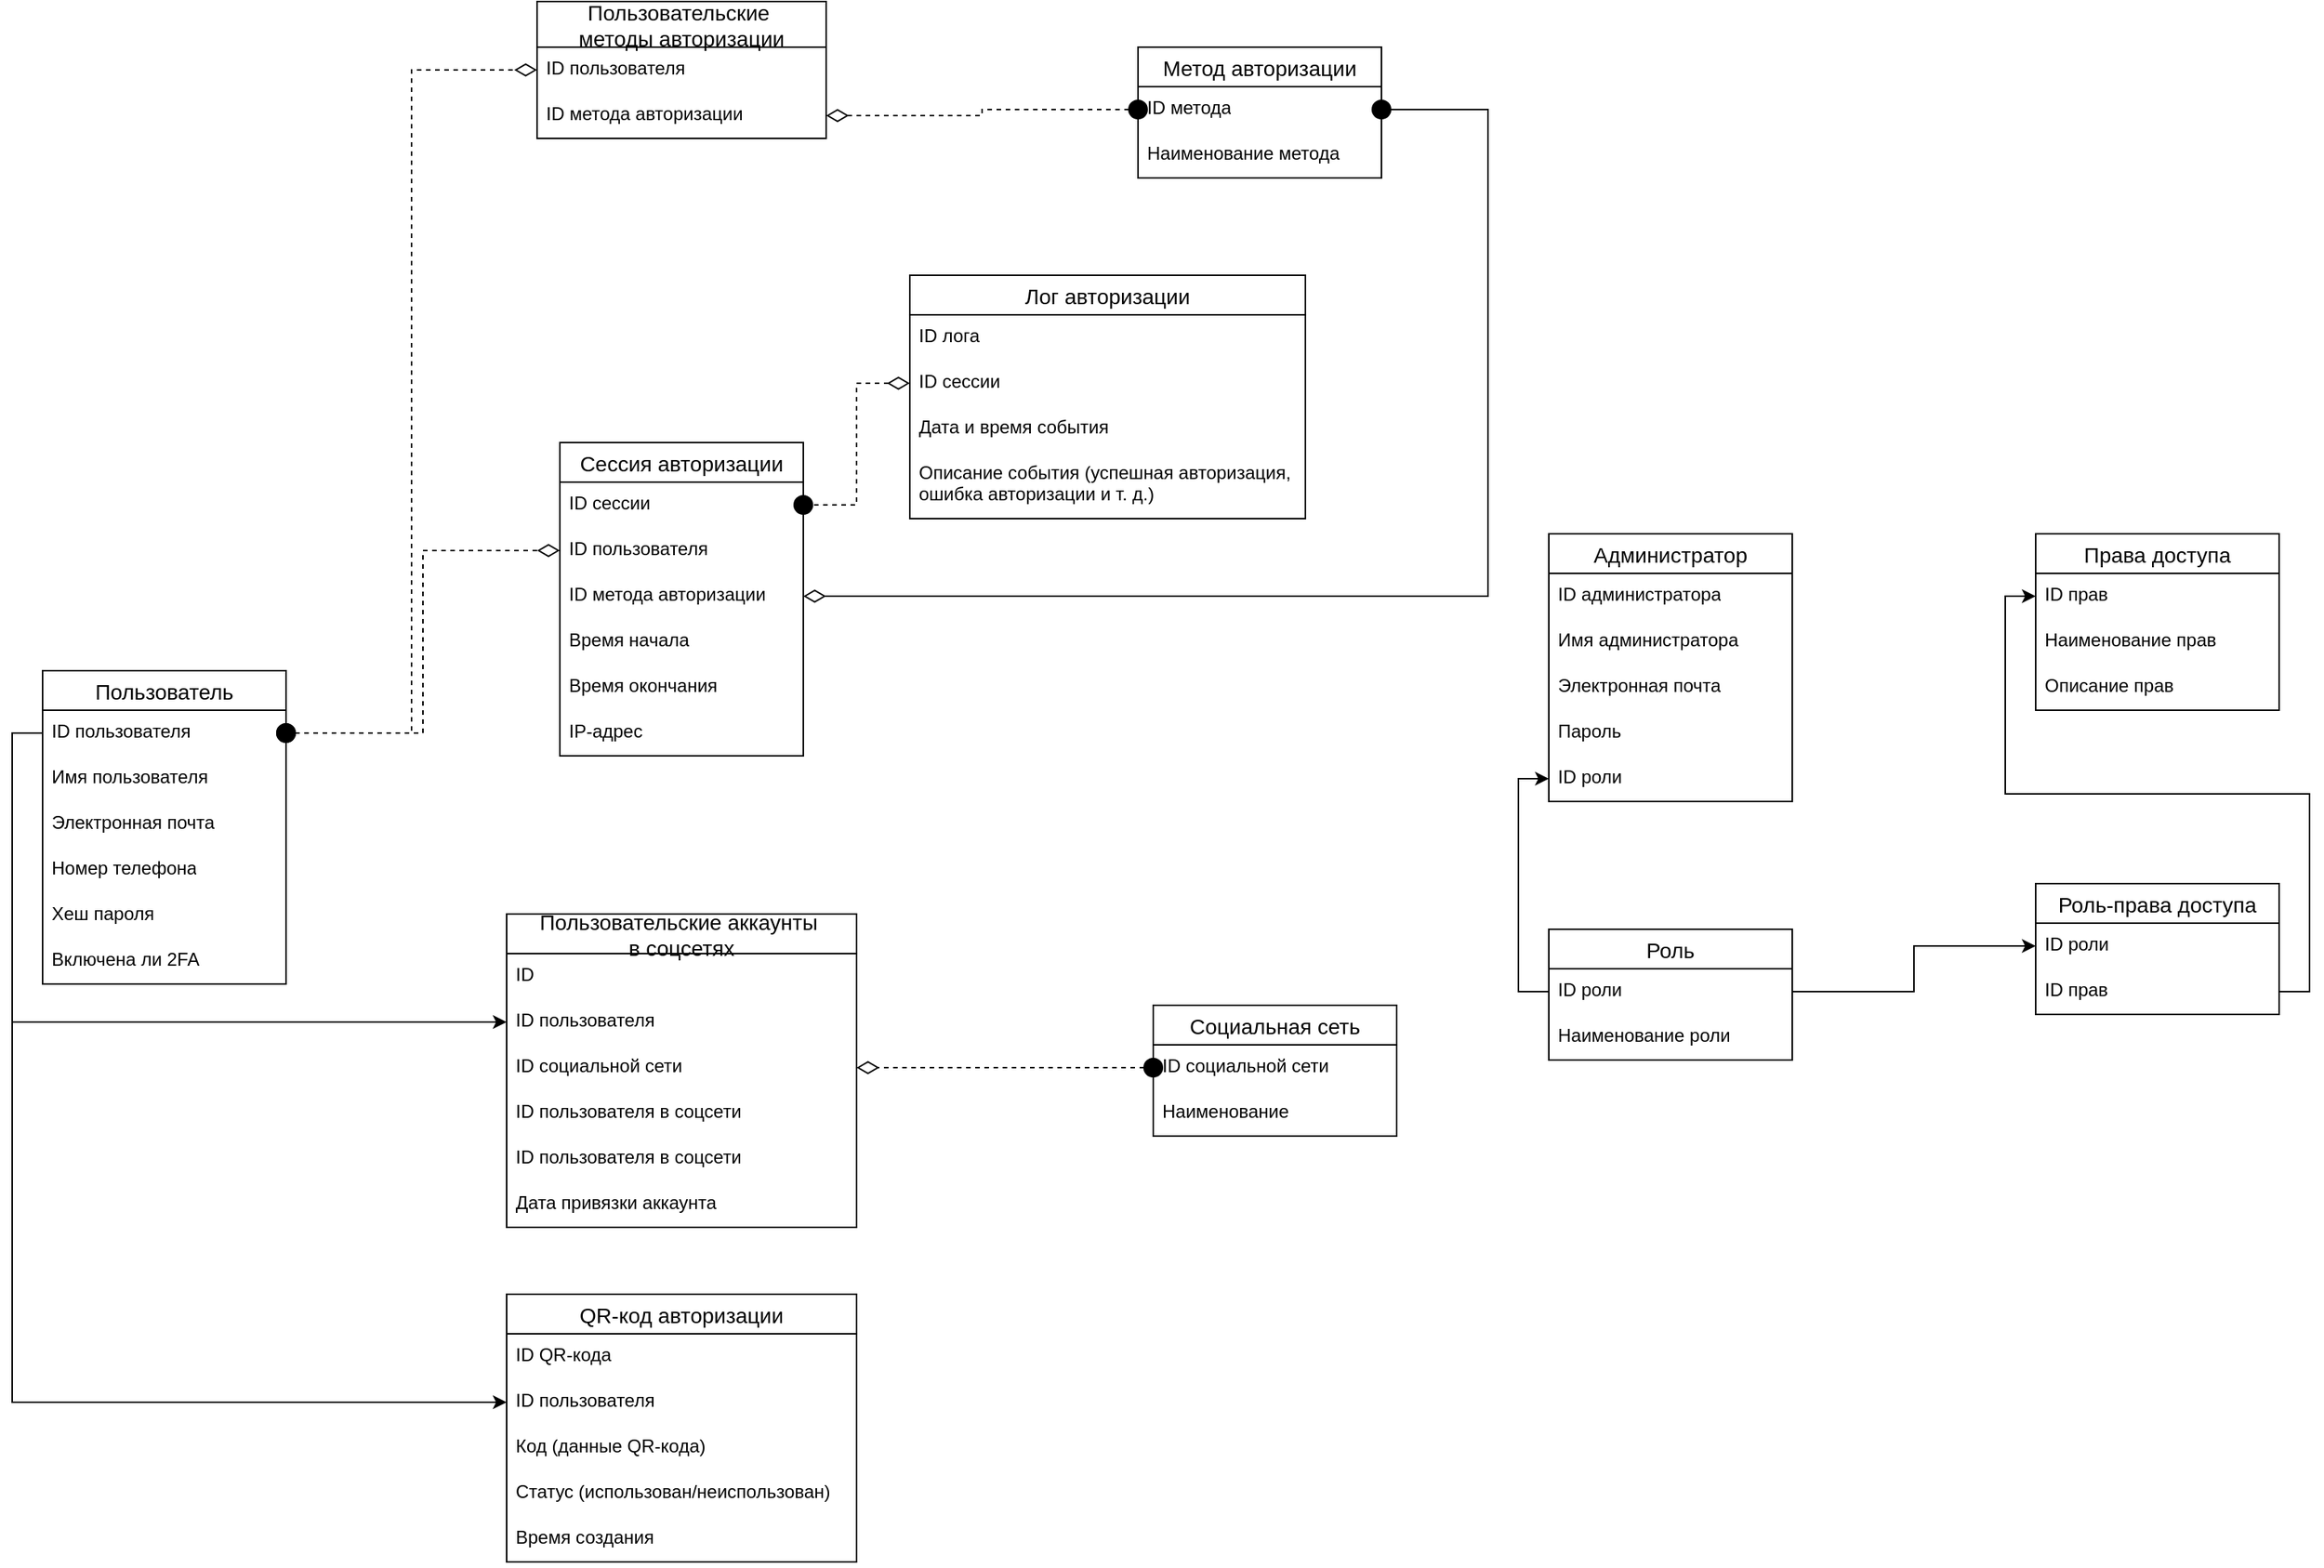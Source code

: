 <mxfile version="24.7.17">
  <diagram name="Страница — 1" id="S9OlM549iHVH8WxxPP54">
    <mxGraphModel dx="2261" dy="1952" grid="1" gridSize="10" guides="1" tooltips="1" connect="1" arrows="1" fold="1" page="1" pageScale="1" pageWidth="827" pageHeight="1169" math="0" shadow="0">
      <root>
        <mxCell id="0" />
        <mxCell id="1" parent="0" />
        <mxCell id="4082SLC8ikYMAWoiGNX_-14" value="Пользователь" style="swimlane;fontStyle=0;childLayout=stackLayout;horizontal=1;startSize=26;horizontalStack=0;resizeParent=1;resizeParentMax=0;resizeLast=0;collapsible=1;marginBottom=0;align=center;fontSize=14;" parent="1" vertex="1">
          <mxGeometry x="10" y="340" width="160" height="206" as="geometry" />
        </mxCell>
        <mxCell id="4082SLC8ikYMAWoiGNX_-15" value="ID пользователя" style="text;strokeColor=none;fillColor=none;spacingLeft=4;spacingRight=4;overflow=hidden;rotatable=0;points=[[0,0.5],[1,0.5]];portConstraint=eastwest;fontSize=12;whiteSpace=wrap;html=1;" parent="4082SLC8ikYMAWoiGNX_-14" vertex="1">
          <mxGeometry y="26" width="160" height="30" as="geometry" />
        </mxCell>
        <mxCell id="4082SLC8ikYMAWoiGNX_-16" value="Имя пользователя" style="text;strokeColor=none;fillColor=none;spacingLeft=4;spacingRight=4;overflow=hidden;rotatable=0;points=[[0,0.5],[1,0.5]];portConstraint=eastwest;fontSize=12;whiteSpace=wrap;html=1;" parent="4082SLC8ikYMAWoiGNX_-14" vertex="1">
          <mxGeometry y="56" width="160" height="30" as="geometry" />
        </mxCell>
        <mxCell id="4082SLC8ikYMAWoiGNX_-18" value="Электронная почта" style="text;strokeColor=none;fillColor=none;spacingLeft=4;spacingRight=4;overflow=hidden;rotatable=0;points=[[0,0.5],[1,0.5]];portConstraint=eastwest;fontSize=12;whiteSpace=wrap;html=1;" parent="4082SLC8ikYMAWoiGNX_-14" vertex="1">
          <mxGeometry y="86" width="160" height="30" as="geometry" />
        </mxCell>
        <mxCell id="4082SLC8ikYMAWoiGNX_-59" value="Номер телефона" style="text;strokeColor=none;fillColor=none;spacingLeft=4;spacingRight=4;overflow=hidden;rotatable=0;points=[[0,0.5],[1,0.5]];portConstraint=eastwest;fontSize=12;whiteSpace=wrap;html=1;" parent="4082SLC8ikYMAWoiGNX_-14" vertex="1">
          <mxGeometry y="116" width="160" height="30" as="geometry" />
        </mxCell>
        <mxCell id="4082SLC8ikYMAWoiGNX_-61" value="Хеш пароля" style="text;strokeColor=none;fillColor=none;spacingLeft=4;spacingRight=4;overflow=hidden;rotatable=0;points=[[0,0.5],[1,0.5]];portConstraint=eastwest;fontSize=12;whiteSpace=wrap;html=1;" parent="4082SLC8ikYMAWoiGNX_-14" vertex="1">
          <mxGeometry y="146" width="160" height="30" as="geometry" />
        </mxCell>
        <mxCell id="4082SLC8ikYMAWoiGNX_-17" value="Включена ли 2FA" style="text;strokeColor=none;fillColor=none;spacingLeft=4;spacingRight=4;overflow=hidden;rotatable=0;points=[[0,0.5],[1,0.5]];portConstraint=eastwest;fontSize=12;whiteSpace=wrap;html=1;" parent="4082SLC8ikYMAWoiGNX_-14" vertex="1">
          <mxGeometry y="176" width="160" height="30" as="geometry" />
        </mxCell>
        <mxCell id="4082SLC8ikYMAWoiGNX_-20" value="Метод авторизации" style="swimlane;fontStyle=0;childLayout=stackLayout;horizontal=1;startSize=26;horizontalStack=0;resizeParent=1;resizeParentMax=0;resizeLast=0;collapsible=1;marginBottom=0;align=center;fontSize=14;" parent="1" vertex="1">
          <mxGeometry x="730" y="-70" width="160" height="86" as="geometry" />
        </mxCell>
        <mxCell id="4082SLC8ikYMAWoiGNX_-21" value="ID метода" style="text;strokeColor=none;fillColor=none;spacingLeft=4;spacingRight=4;overflow=hidden;rotatable=0;points=[[0,0.5],[1,0.5]];portConstraint=eastwest;fontSize=12;whiteSpace=wrap;html=1;" parent="4082SLC8ikYMAWoiGNX_-20" vertex="1">
          <mxGeometry y="26" width="160" height="30" as="geometry" />
        </mxCell>
        <mxCell id="4082SLC8ikYMAWoiGNX_-22" value="Наименование метода" style="text;strokeColor=none;fillColor=none;spacingLeft=4;spacingRight=4;overflow=hidden;rotatable=0;points=[[0,0.5],[1,0.5]];portConstraint=eastwest;fontSize=12;whiteSpace=wrap;html=1;" parent="4082SLC8ikYMAWoiGNX_-20" vertex="1">
          <mxGeometry y="56" width="160" height="30" as="geometry" />
        </mxCell>
        <mxCell id="4082SLC8ikYMAWoiGNX_-24" value="Сессия авторизации" style="swimlane;fontStyle=0;childLayout=stackLayout;horizontal=1;startSize=26;horizontalStack=0;resizeParent=1;resizeParentMax=0;resizeLast=0;collapsible=1;marginBottom=0;align=center;fontSize=14;" parent="1" vertex="1">
          <mxGeometry x="350" y="190" width="160" height="206" as="geometry" />
        </mxCell>
        <mxCell id="4082SLC8ikYMAWoiGNX_-25" value="ID сессии" style="text;strokeColor=none;fillColor=none;spacingLeft=4;spacingRight=4;overflow=hidden;rotatable=0;points=[[0,0.5],[1,0.5]];portConstraint=eastwest;fontSize=12;whiteSpace=wrap;html=1;" parent="4082SLC8ikYMAWoiGNX_-24" vertex="1">
          <mxGeometry y="26" width="160" height="30" as="geometry" />
        </mxCell>
        <mxCell id="4082SLC8ikYMAWoiGNX_-26" value="ID пользователя" style="text;strokeColor=none;fillColor=none;spacingLeft=4;spacingRight=4;overflow=hidden;rotatable=0;points=[[0,0.5],[1,0.5]];portConstraint=eastwest;fontSize=12;whiteSpace=wrap;html=1;" parent="4082SLC8ikYMAWoiGNX_-24" vertex="1">
          <mxGeometry y="56" width="160" height="30" as="geometry" />
        </mxCell>
        <mxCell id="4082SLC8ikYMAWoiGNX_-27" value="ID метода авторизации" style="text;strokeColor=none;fillColor=none;spacingLeft=4;spacingRight=4;overflow=hidden;rotatable=0;points=[[0,0.5],[1,0.5]];portConstraint=eastwest;fontSize=12;whiteSpace=wrap;html=1;" parent="4082SLC8ikYMAWoiGNX_-24" vertex="1">
          <mxGeometry y="86" width="160" height="30" as="geometry" />
        </mxCell>
        <mxCell id="4082SLC8ikYMAWoiGNX_-29" value="Время начала" style="text;strokeColor=none;fillColor=none;spacingLeft=4;spacingRight=4;overflow=hidden;rotatable=0;points=[[0,0.5],[1,0.5]];portConstraint=eastwest;fontSize=12;whiteSpace=wrap;html=1;" parent="4082SLC8ikYMAWoiGNX_-24" vertex="1">
          <mxGeometry y="116" width="160" height="30" as="geometry" />
        </mxCell>
        <mxCell id="4082SLC8ikYMAWoiGNX_-30" value="Время окончания" style="text;strokeColor=none;fillColor=none;spacingLeft=4;spacingRight=4;overflow=hidden;rotatable=0;points=[[0,0.5],[1,0.5]];portConstraint=eastwest;fontSize=12;whiteSpace=wrap;html=1;" parent="4082SLC8ikYMAWoiGNX_-24" vertex="1">
          <mxGeometry y="146" width="160" height="30" as="geometry" />
        </mxCell>
        <mxCell id="4082SLC8ikYMAWoiGNX_-28" value="IP-адрес" style="text;strokeColor=none;fillColor=none;spacingLeft=4;spacingRight=4;overflow=hidden;rotatable=0;points=[[0,0.5],[1,0.5]];portConstraint=eastwest;fontSize=12;whiteSpace=wrap;html=1;" parent="4082SLC8ikYMAWoiGNX_-24" vertex="1">
          <mxGeometry y="176" width="160" height="30" as="geometry" />
        </mxCell>
        <mxCell id="4082SLC8ikYMAWoiGNX_-31" value="Пользовательские &#xa;методы авторизации" style="swimlane;fontStyle=0;childLayout=stackLayout;horizontal=1;startSize=30;horizontalStack=0;resizeParent=1;resizeParentMax=0;resizeLast=0;collapsible=1;marginBottom=0;align=center;fontSize=14;" parent="1" vertex="1">
          <mxGeometry x="335" y="-100" width="190" height="90" as="geometry" />
        </mxCell>
        <mxCell id="4082SLC8ikYMAWoiGNX_-32" value="ID пользователя" style="text;strokeColor=none;fillColor=none;spacingLeft=4;spacingRight=4;overflow=hidden;rotatable=0;points=[[0,0.5],[1,0.5]];portConstraint=eastwest;fontSize=12;whiteSpace=wrap;html=1;" parent="4082SLC8ikYMAWoiGNX_-31" vertex="1">
          <mxGeometry y="30" width="190" height="30" as="geometry" />
        </mxCell>
        <mxCell id="4082SLC8ikYMAWoiGNX_-33" value="ID метода авторизации" style="text;strokeColor=none;fillColor=none;spacingLeft=4;spacingRight=4;overflow=hidden;rotatable=0;points=[[0,0.5],[1,0.5]];portConstraint=eastwest;fontSize=12;whiteSpace=wrap;html=1;" parent="4082SLC8ikYMAWoiGNX_-31" vertex="1">
          <mxGeometry y="60" width="190" height="30" as="geometry" />
        </mxCell>
        <mxCell id="4082SLC8ikYMAWoiGNX_-35" value="QR-код авторизации" style="swimlane;fontStyle=0;childLayout=stackLayout;horizontal=1;startSize=26;horizontalStack=0;resizeParent=1;resizeParentMax=0;resizeLast=0;collapsible=1;marginBottom=0;align=center;fontSize=14;" parent="1" vertex="1">
          <mxGeometry x="315" y="750" width="230" height="176" as="geometry" />
        </mxCell>
        <mxCell id="4082SLC8ikYMAWoiGNX_-36" value="ID QR-кода" style="text;strokeColor=none;fillColor=none;spacingLeft=4;spacingRight=4;overflow=hidden;rotatable=0;points=[[0,0.5],[1,0.5]];portConstraint=eastwest;fontSize=12;whiteSpace=wrap;html=1;" parent="4082SLC8ikYMAWoiGNX_-35" vertex="1">
          <mxGeometry y="26" width="230" height="30" as="geometry" />
        </mxCell>
        <mxCell id="4082SLC8ikYMAWoiGNX_-87" value="ID пользователя" style="text;strokeColor=none;fillColor=none;spacingLeft=4;spacingRight=4;overflow=hidden;rotatable=0;points=[[0,0.5],[1,0.5]];portConstraint=eastwest;fontSize=12;whiteSpace=wrap;html=1;" parent="4082SLC8ikYMAWoiGNX_-35" vertex="1">
          <mxGeometry y="56" width="230" height="30" as="geometry" />
        </mxCell>
        <mxCell id="4082SLC8ikYMAWoiGNX_-37" value="Код (данные QR-кода)" style="text;strokeColor=none;fillColor=none;spacingLeft=4;spacingRight=4;overflow=hidden;rotatable=0;points=[[0,0.5],[1,0.5]];portConstraint=eastwest;fontSize=12;whiteSpace=wrap;html=1;" parent="4082SLC8ikYMAWoiGNX_-35" vertex="1">
          <mxGeometry y="86" width="230" height="30" as="geometry" />
        </mxCell>
        <mxCell id="4082SLC8ikYMAWoiGNX_-39" value="Статус (использован/неиспользован)" style="text;strokeColor=none;fillColor=none;spacingLeft=4;spacingRight=4;overflow=hidden;rotatable=0;points=[[0,0.5],[1,0.5]];portConstraint=eastwest;fontSize=12;whiteSpace=wrap;html=1;" parent="4082SLC8ikYMAWoiGNX_-35" vertex="1">
          <mxGeometry y="116" width="230" height="30" as="geometry" />
        </mxCell>
        <mxCell id="4082SLC8ikYMAWoiGNX_-38" value="Время создания" style="text;strokeColor=none;fillColor=none;spacingLeft=4;spacingRight=4;overflow=hidden;rotatable=0;points=[[0,0.5],[1,0.5]];portConstraint=eastwest;fontSize=12;whiteSpace=wrap;html=1;" parent="4082SLC8ikYMAWoiGNX_-35" vertex="1">
          <mxGeometry y="146" width="230" height="30" as="geometry" />
        </mxCell>
        <mxCell id="4082SLC8ikYMAWoiGNX_-40" value="Социальная сеть" style="swimlane;fontStyle=0;childLayout=stackLayout;horizontal=1;startSize=26;horizontalStack=0;resizeParent=1;resizeParentMax=0;resizeLast=0;collapsible=1;marginBottom=0;align=center;fontSize=14;" parent="1" vertex="1">
          <mxGeometry x="740" y="560" width="160" height="86" as="geometry" />
        </mxCell>
        <mxCell id="4082SLC8ikYMAWoiGNX_-41" value="ID социальной сети" style="text;strokeColor=none;fillColor=none;spacingLeft=4;spacingRight=4;overflow=hidden;rotatable=0;points=[[0,0.5],[1,0.5]];portConstraint=eastwest;fontSize=12;whiteSpace=wrap;html=1;" parent="4082SLC8ikYMAWoiGNX_-40" vertex="1">
          <mxGeometry y="26" width="160" height="30" as="geometry" />
        </mxCell>
        <mxCell id="4082SLC8ikYMAWoiGNX_-42" value="Наименование" style="text;strokeColor=none;fillColor=none;spacingLeft=4;spacingRight=4;overflow=hidden;rotatable=0;points=[[0,0.5],[1,0.5]];portConstraint=eastwest;fontSize=12;whiteSpace=wrap;html=1;" parent="4082SLC8ikYMAWoiGNX_-40" vertex="1">
          <mxGeometry y="56" width="160" height="30" as="geometry" />
        </mxCell>
        <mxCell id="4082SLC8ikYMAWoiGNX_-44" value="Лог авторизации" style="swimlane;fontStyle=0;childLayout=stackLayout;horizontal=1;startSize=26;horizontalStack=0;resizeParent=1;resizeParentMax=0;resizeLast=0;collapsible=1;marginBottom=0;align=center;fontSize=14;" parent="1" vertex="1">
          <mxGeometry x="580" y="80" width="260" height="160" as="geometry" />
        </mxCell>
        <mxCell id="4082SLC8ikYMAWoiGNX_-45" value="ID лога" style="text;strokeColor=none;fillColor=none;spacingLeft=4;spacingRight=4;overflow=hidden;rotatable=0;points=[[0,0.5],[1,0.5]];portConstraint=eastwest;fontSize=12;whiteSpace=wrap;html=1;" parent="4082SLC8ikYMAWoiGNX_-44" vertex="1">
          <mxGeometry y="26" width="260" height="30" as="geometry" />
        </mxCell>
        <mxCell id="4082SLC8ikYMAWoiGNX_-46" value="ID сессии" style="text;strokeColor=none;fillColor=none;spacingLeft=4;spacingRight=4;overflow=hidden;rotatable=0;points=[[0,0.5],[1,0.5]];portConstraint=eastwest;fontSize=12;whiteSpace=wrap;html=1;" parent="4082SLC8ikYMAWoiGNX_-44" vertex="1">
          <mxGeometry y="56" width="260" height="30" as="geometry" />
        </mxCell>
        <mxCell id="4082SLC8ikYMAWoiGNX_-48" value="Дата и время события" style="text;strokeColor=none;fillColor=none;spacingLeft=4;spacingRight=4;overflow=hidden;rotatable=0;points=[[0,0.5],[1,0.5]];portConstraint=eastwest;fontSize=12;whiteSpace=wrap;html=1;" parent="4082SLC8ikYMAWoiGNX_-44" vertex="1">
          <mxGeometry y="86" width="260" height="30" as="geometry" />
        </mxCell>
        <mxCell id="4082SLC8ikYMAWoiGNX_-47" value="Описание события (успешная авторизация, ошибка авторизации и т. д.)" style="text;strokeColor=none;fillColor=none;spacingLeft=4;spacingRight=4;overflow=hidden;rotatable=0;points=[[0,0.5],[1,0.5]];portConstraint=eastwest;fontSize=12;whiteSpace=wrap;html=1;" parent="4082SLC8ikYMAWoiGNX_-44" vertex="1">
          <mxGeometry y="116" width="260" height="44" as="geometry" />
        </mxCell>
        <mxCell id="4082SLC8ikYMAWoiGNX_-49" value="Администратор" style="swimlane;fontStyle=0;childLayout=stackLayout;horizontal=1;startSize=26;horizontalStack=0;resizeParent=1;resizeParentMax=0;resizeLast=0;collapsible=1;marginBottom=0;align=center;fontSize=14;" parent="1" vertex="1">
          <mxGeometry x="1000" y="250" width="160" height="176" as="geometry" />
        </mxCell>
        <mxCell id="4082SLC8ikYMAWoiGNX_-50" value="ID администратора" style="text;strokeColor=none;fillColor=none;spacingLeft=4;spacingRight=4;overflow=hidden;rotatable=0;points=[[0,0.5],[1,0.5]];portConstraint=eastwest;fontSize=12;whiteSpace=wrap;html=1;" parent="4082SLC8ikYMAWoiGNX_-49" vertex="1">
          <mxGeometry y="26" width="160" height="30" as="geometry" />
        </mxCell>
        <mxCell id="4082SLC8ikYMAWoiGNX_-51" value="Имя администратора" style="text;strokeColor=none;fillColor=none;spacingLeft=4;spacingRight=4;overflow=hidden;rotatable=0;points=[[0,0.5],[1,0.5]];portConstraint=eastwest;fontSize=12;whiteSpace=wrap;html=1;" parent="4082SLC8ikYMAWoiGNX_-49" vertex="1">
          <mxGeometry y="56" width="160" height="30" as="geometry" />
        </mxCell>
        <mxCell id="4082SLC8ikYMAWoiGNX_-53" value="Электронная почта" style="text;strokeColor=none;fillColor=none;spacingLeft=4;spacingRight=4;overflow=hidden;rotatable=0;points=[[0,0.5],[1,0.5]];portConstraint=eastwest;fontSize=12;whiteSpace=wrap;html=1;" parent="4082SLC8ikYMAWoiGNX_-49" vertex="1">
          <mxGeometry y="86" width="160" height="30" as="geometry" />
        </mxCell>
        <mxCell id="4082SLC8ikYMAWoiGNX_-52" value="Пароль&lt;span style=&quot;color: rgba(0, 0, 0, 0); font-family: monospace; font-size: 0px; text-wrap: nowrap;&quot;&gt;%3CmxGraphModel%3E%3Croot%3E%3CmxCell%20id%3D%220%22%2F%3E%3CmxCell%20id%3D%221%22%20parent%3D%220%22%2F%3E%3CmxCell%20id%3D%222%22%20value%3D%22Item%203%22%20style%3D%22text%3BstrokeColor%3Dnone%3BfillColor%3Dnone%3BspacingLeft%3D4%3BspacingRight%3D4%3Boverflow%3Dhidden%3Brotatable%3D0%3Bpoints%3D%5B%5B0%2C0.5%5D%2C%5B1%2C0.5%5D%5D%3BportConstraint%3Deastwest%3BfontSize%3D12%3BwhiteSpace%3Dwrap%3Bhtml%3D1%3B%22%20vertex%3D%221%22%20parent%3D%221%22%3E%3CmxGeometry%20x%3D%22890%22%20y%3D%22200%22%20width%3D%22160%22%20height%3D%2230%22%20as%3D%22geometry%22%2F%3E%3C%2FmxCell%3E%3C%2Froot%3E%3C%2FmxGraphModel%3E&lt;/span&gt;" style="text;strokeColor=none;fillColor=none;spacingLeft=4;spacingRight=4;overflow=hidden;rotatable=0;points=[[0,0.5],[1,0.5]];portConstraint=eastwest;fontSize=12;whiteSpace=wrap;html=1;" parent="4082SLC8ikYMAWoiGNX_-49" vertex="1">
          <mxGeometry y="116" width="160" height="30" as="geometry" />
        </mxCell>
        <mxCell id="4082SLC8ikYMAWoiGNX_-54" value="ID роли" style="text;strokeColor=none;fillColor=none;spacingLeft=4;spacingRight=4;overflow=hidden;rotatable=0;points=[[0,0.5],[1,0.5]];portConstraint=eastwest;fontSize=12;whiteSpace=wrap;html=1;" parent="4082SLC8ikYMAWoiGNX_-49" vertex="1">
          <mxGeometry y="146" width="160" height="30" as="geometry" />
        </mxCell>
        <mxCell id="4082SLC8ikYMAWoiGNX_-55" value="Права доступа" style="swimlane;fontStyle=0;childLayout=stackLayout;horizontal=1;startSize=26;horizontalStack=0;resizeParent=1;resizeParentMax=0;resizeLast=0;collapsible=1;marginBottom=0;align=center;fontSize=14;" parent="1" vertex="1">
          <mxGeometry x="1320" y="250" width="160" height="116" as="geometry" />
        </mxCell>
        <mxCell id="4082SLC8ikYMAWoiGNX_-56" value="ID прав" style="text;strokeColor=none;fillColor=none;spacingLeft=4;spacingRight=4;overflow=hidden;rotatable=0;points=[[0,0.5],[1,0.5]];portConstraint=eastwest;fontSize=12;whiteSpace=wrap;html=1;" parent="4082SLC8ikYMAWoiGNX_-55" vertex="1">
          <mxGeometry y="26" width="160" height="30" as="geometry" />
        </mxCell>
        <mxCell id="4082SLC8ikYMAWoiGNX_-57" value="Наименование прав" style="text;strokeColor=none;fillColor=none;spacingLeft=4;spacingRight=4;overflow=hidden;rotatable=0;points=[[0,0.5],[1,0.5]];portConstraint=eastwest;fontSize=12;whiteSpace=wrap;html=1;" parent="4082SLC8ikYMAWoiGNX_-55" vertex="1">
          <mxGeometry y="56" width="160" height="30" as="geometry" />
        </mxCell>
        <mxCell id="4082SLC8ikYMAWoiGNX_-58" value="Описание прав" style="text;strokeColor=none;fillColor=none;spacingLeft=4;spacingRight=4;overflow=hidden;rotatable=0;points=[[0,0.5],[1,0.5]];portConstraint=eastwest;fontSize=12;whiteSpace=wrap;html=1;" parent="4082SLC8ikYMAWoiGNX_-55" vertex="1">
          <mxGeometry y="86" width="160" height="30" as="geometry" />
        </mxCell>
        <mxCell id="4082SLC8ikYMAWoiGNX_-60" style="edgeStyle=orthogonalEdgeStyle;rounded=0;orthogonalLoop=1;jettySize=auto;html=1;entryX=0;entryY=0.5;entryDx=0;entryDy=0;exitX=1;exitY=0.5;exitDx=0;exitDy=0;dashed=1;endArrow=diamondThin;endFill=0;startArrow=oval;startFill=1;endSize=12;startSize=12;" parent="1" source="4082SLC8ikYMAWoiGNX_-15" target="4082SLC8ikYMAWoiGNX_-26" edge="1">
          <mxGeometry relative="1" as="geometry" />
        </mxCell>
        <mxCell id="4082SLC8ikYMAWoiGNX_-62" style="edgeStyle=orthogonalEdgeStyle;rounded=0;orthogonalLoop=1;jettySize=auto;html=1;exitX=1;exitY=0.5;exitDx=0;exitDy=0;entryX=0;entryY=0.5;entryDx=0;entryDy=0;startArrow=oval;startFill=1;endArrow=diamondThin;endFill=0;endSize=12;startSize=12;dashed=1;" parent="1" source="4082SLC8ikYMAWoiGNX_-15" target="4082SLC8ikYMAWoiGNX_-31" edge="1">
          <mxGeometry relative="1" as="geometry" />
        </mxCell>
        <mxCell id="4082SLC8ikYMAWoiGNX_-63" style="edgeStyle=orthogonalEdgeStyle;rounded=0;orthogonalLoop=1;jettySize=auto;html=1;exitX=0;exitY=0.5;exitDx=0;exitDy=0;entryX=1;entryY=0.5;entryDx=0;entryDy=0;endArrow=diamondThin;endFill=0;startArrow=oval;startFill=1;dashed=1;endSize=12;startSize=12;" parent="1" source="4082SLC8ikYMAWoiGNX_-21" target="4082SLC8ikYMAWoiGNX_-33" edge="1">
          <mxGeometry relative="1" as="geometry" />
        </mxCell>
        <mxCell id="4082SLC8ikYMAWoiGNX_-64" value="Роль" style="swimlane;fontStyle=0;childLayout=stackLayout;horizontal=1;startSize=26;horizontalStack=0;resizeParent=1;resizeParentMax=0;resizeLast=0;collapsible=1;marginBottom=0;align=center;fontSize=14;" parent="1" vertex="1">
          <mxGeometry x="1000" y="510" width="160" height="86" as="geometry" />
        </mxCell>
        <mxCell id="4082SLC8ikYMAWoiGNX_-65" value="ID роли" style="text;strokeColor=none;fillColor=none;spacingLeft=4;spacingRight=4;overflow=hidden;rotatable=0;points=[[0,0.5],[1,0.5]];portConstraint=eastwest;fontSize=12;whiteSpace=wrap;html=1;" parent="4082SLC8ikYMAWoiGNX_-64" vertex="1">
          <mxGeometry y="26" width="160" height="30" as="geometry" />
        </mxCell>
        <mxCell id="4082SLC8ikYMAWoiGNX_-66" value="Наименование роли" style="text;strokeColor=none;fillColor=none;spacingLeft=4;spacingRight=4;overflow=hidden;rotatable=0;points=[[0,0.5],[1,0.5]];portConstraint=eastwest;fontSize=12;whiteSpace=wrap;html=1;" parent="4082SLC8ikYMAWoiGNX_-64" vertex="1">
          <mxGeometry y="56" width="160" height="30" as="geometry" />
        </mxCell>
        <mxCell id="4082SLC8ikYMAWoiGNX_-68" value="Роль-права доступа" style="swimlane;fontStyle=0;childLayout=stackLayout;horizontal=1;startSize=26;horizontalStack=0;resizeParent=1;resizeParentMax=0;resizeLast=0;collapsible=1;marginBottom=0;align=center;fontSize=14;" parent="1" vertex="1">
          <mxGeometry x="1320" y="480" width="160" height="86" as="geometry" />
        </mxCell>
        <mxCell id="4082SLC8ikYMAWoiGNX_-69" value="ID роли" style="text;strokeColor=none;fillColor=none;spacingLeft=4;spacingRight=4;overflow=hidden;rotatable=0;points=[[0,0.5],[1,0.5]];portConstraint=eastwest;fontSize=12;whiteSpace=wrap;html=1;" parent="4082SLC8ikYMAWoiGNX_-68" vertex="1">
          <mxGeometry y="26" width="160" height="30" as="geometry" />
        </mxCell>
        <mxCell id="4082SLC8ikYMAWoiGNX_-70" value="ID прав" style="text;strokeColor=none;fillColor=none;spacingLeft=4;spacingRight=4;overflow=hidden;rotatable=0;points=[[0,0.5],[1,0.5]];portConstraint=eastwest;fontSize=12;whiteSpace=wrap;html=1;" parent="4082SLC8ikYMAWoiGNX_-68" vertex="1">
          <mxGeometry y="56" width="160" height="30" as="geometry" />
        </mxCell>
        <mxCell id="4082SLC8ikYMAWoiGNX_-73" style="edgeStyle=orthogonalEdgeStyle;rounded=0;orthogonalLoop=1;jettySize=auto;html=1;exitX=0;exitY=0.5;exitDx=0;exitDy=0;entryX=0;entryY=0.5;entryDx=0;entryDy=0;" parent="1" source="4082SLC8ikYMAWoiGNX_-65" target="4082SLC8ikYMAWoiGNX_-54" edge="1">
          <mxGeometry relative="1" as="geometry" />
        </mxCell>
        <mxCell id="4082SLC8ikYMAWoiGNX_-74" style="edgeStyle=orthogonalEdgeStyle;rounded=0;orthogonalLoop=1;jettySize=auto;html=1;exitX=1;exitY=0.5;exitDx=0;exitDy=0;entryX=0;entryY=0.5;entryDx=0;entryDy=0;" parent="1" source="4082SLC8ikYMAWoiGNX_-65" target="4082SLC8ikYMAWoiGNX_-69" edge="1">
          <mxGeometry relative="1" as="geometry" />
        </mxCell>
        <mxCell id="4082SLC8ikYMAWoiGNX_-75" style="edgeStyle=orthogonalEdgeStyle;rounded=0;orthogonalLoop=1;jettySize=auto;html=1;exitX=1;exitY=0.5;exitDx=0;exitDy=0;entryX=0;entryY=0.5;entryDx=0;entryDy=0;" parent="1" source="4082SLC8ikYMAWoiGNX_-70" target="4082SLC8ikYMAWoiGNX_-56" edge="1">
          <mxGeometry relative="1" as="geometry" />
        </mxCell>
        <mxCell id="4082SLC8ikYMAWoiGNX_-76" style="edgeStyle=orthogonalEdgeStyle;rounded=0;orthogonalLoop=1;jettySize=auto;html=1;entryX=1;entryY=0.5;entryDx=0;entryDy=0;endArrow=oval;endFill=1;startArrow=diamondThin;startFill=0;endSize=12;startSize=12;dashed=1;" parent="1" source="4082SLC8ikYMAWoiGNX_-46" target="4082SLC8ikYMAWoiGNX_-25" edge="1">
          <mxGeometry relative="1" as="geometry" />
        </mxCell>
        <mxCell id="4082SLC8ikYMAWoiGNX_-77" style="edgeStyle=orthogonalEdgeStyle;rounded=0;orthogonalLoop=1;jettySize=auto;html=1;exitX=1;exitY=0.5;exitDx=0;exitDy=0;entryX=1;entryY=0.5;entryDx=0;entryDy=0;endArrow=oval;endFill=1;startArrow=diamondThin;startFill=0;endSize=12;startSize=12;" parent="1" source="4082SLC8ikYMAWoiGNX_-27" target="4082SLC8ikYMAWoiGNX_-21" edge="1">
          <mxGeometry relative="1" as="geometry">
            <Array as="points">
              <mxPoint x="960" y="291" />
              <mxPoint x="960" y="-29" />
            </Array>
          </mxGeometry>
        </mxCell>
        <mxCell id="4082SLC8ikYMAWoiGNX_-78" value="Пользовательские аккаунты &#xa;в соцсетях" style="swimlane;fontStyle=0;childLayout=stackLayout;horizontal=1;startSize=26;horizontalStack=0;resizeParent=1;resizeParentMax=0;resizeLast=0;collapsible=1;marginBottom=0;align=center;fontSize=14;" parent="1" vertex="1">
          <mxGeometry x="315" y="500" width="230" height="206" as="geometry" />
        </mxCell>
        <mxCell id="4082SLC8ikYMAWoiGNX_-79" value="ID&amp;nbsp;" style="text;strokeColor=none;fillColor=none;spacingLeft=4;spacingRight=4;overflow=hidden;rotatable=0;points=[[0,0.5],[1,0.5]];portConstraint=eastwest;fontSize=12;whiteSpace=wrap;html=1;" parent="4082SLC8ikYMAWoiGNX_-78" vertex="1">
          <mxGeometry y="26" width="230" height="30" as="geometry" />
        </mxCell>
        <mxCell id="4082SLC8ikYMAWoiGNX_-80" value="ID пользователя" style="text;strokeColor=none;fillColor=none;spacingLeft=4;spacingRight=4;overflow=hidden;rotatable=0;points=[[0,0.5],[1,0.5]];portConstraint=eastwest;fontSize=12;whiteSpace=wrap;html=1;" parent="4082SLC8ikYMAWoiGNX_-78" vertex="1">
          <mxGeometry y="56" width="230" height="30" as="geometry" />
        </mxCell>
        <mxCell id="4082SLC8ikYMAWoiGNX_-81" value="ID социальной сети&lt;span style=&quot;color: rgba(0, 0, 0, 0); font-family: monospace; font-size: 0px; text-wrap: nowrap;&quot;&gt;%3CmxGraphModel%3E%3Croot%3E%3CmxCell%20id%3D%220%22%2F%3E%3CmxCell%20id%3D%221%22%20parent%3D%220%22%2F%3E%3CmxCell%20id%3D%222%22%20value%3D%22%D0%AD%D0%BB%D0%B5%D0%BA%D1%82%D1%80%D0%BE%D0%BD%D0%BD%D0%B0%D1%8F%20%D0%BF%D0%BE%D1%87%D1%82%D0%B0%22%20style%3D%22text%3BstrokeColor%3Dnone%3BfillColor%3Dnone%3BspacingLeft%3D4%3BspacingRight%3D4%3Boverflow%3Dhidden%3Brotatable%3D0%3Bpoints%3D%5B%5B0%2C0.5%5D%2C%5B1%2C0.5%5D%5D%3BportConstraint%3Deastwest%3BfontSize%3D12%3BwhiteSpace%3Dwrap%3Bhtml%3D1%3B%22%20vertex%3D%221%22%20parent%3D%221%22%3E%3CmxGeometry%20x%3D%2220%22%20y%3D%22416%22%20width%3D%22160%22%20height%3D%2230%22%20as%3D%22geometry%22%2F%3E%3C%2FmxCell%3E%3C%2Froot%3E%3C%2FmxGraphModel%3E&lt;/span&gt;" style="text;strokeColor=none;fillColor=none;spacingLeft=4;spacingRight=4;overflow=hidden;rotatable=0;points=[[0,0.5],[1,0.5]];portConstraint=eastwest;fontSize=12;whiteSpace=wrap;html=1;" parent="4082SLC8ikYMAWoiGNX_-78" vertex="1">
          <mxGeometry y="86" width="230" height="30" as="geometry" />
        </mxCell>
        <mxCell id="4082SLC8ikYMAWoiGNX_-82" value="ID пользователя в соцсети" style="text;strokeColor=none;fillColor=none;spacingLeft=4;spacingRight=4;overflow=hidden;rotatable=0;points=[[0,0.5],[1,0.5]];portConstraint=eastwest;fontSize=12;whiteSpace=wrap;html=1;" parent="4082SLC8ikYMAWoiGNX_-78" vertex="1">
          <mxGeometry y="116" width="230" height="30" as="geometry" />
        </mxCell>
        <mxCell id="4082SLC8ikYMAWoiGNX_-84" value="ID пользователя в соцсети" style="text;strokeColor=none;fillColor=none;spacingLeft=4;spacingRight=4;overflow=hidden;rotatable=0;points=[[0,0.5],[1,0.5]];portConstraint=eastwest;fontSize=12;whiteSpace=wrap;html=1;" parent="4082SLC8ikYMAWoiGNX_-78" vertex="1">
          <mxGeometry y="146" width="230" height="30" as="geometry" />
        </mxCell>
        <mxCell id="4082SLC8ikYMAWoiGNX_-85" value="Дата привязки аккаунта" style="text;strokeColor=none;fillColor=none;spacingLeft=4;spacingRight=4;overflow=hidden;rotatable=0;points=[[0,0.5],[1,0.5]];portConstraint=eastwest;fontSize=12;whiteSpace=wrap;html=1;" parent="4082SLC8ikYMAWoiGNX_-78" vertex="1">
          <mxGeometry y="176" width="230" height="30" as="geometry" />
        </mxCell>
        <mxCell id="4082SLC8ikYMAWoiGNX_-83" style="edgeStyle=orthogonalEdgeStyle;rounded=0;orthogonalLoop=1;jettySize=auto;html=1;exitX=0;exitY=0.5;exitDx=0;exitDy=0;entryX=1;entryY=0.5;entryDx=0;entryDy=0;startArrow=oval;startFill=1;endArrow=diamondThin;endFill=0;dashed=1;strokeWidth=1;endSize=12;startSize=12;" parent="1" source="4082SLC8ikYMAWoiGNX_-41" target="4082SLC8ikYMAWoiGNX_-81" edge="1">
          <mxGeometry relative="1" as="geometry" />
        </mxCell>
        <mxCell id="4082SLC8ikYMAWoiGNX_-86" style="edgeStyle=orthogonalEdgeStyle;rounded=0;orthogonalLoop=1;jettySize=auto;html=1;exitX=0;exitY=0.5;exitDx=0;exitDy=0;entryX=0;entryY=0.5;entryDx=0;entryDy=0;" parent="1" source="4082SLC8ikYMAWoiGNX_-15" target="4082SLC8ikYMAWoiGNX_-80" edge="1">
          <mxGeometry relative="1" as="geometry" />
        </mxCell>
        <mxCell id="4082SLC8ikYMAWoiGNX_-88" style="edgeStyle=orthogonalEdgeStyle;rounded=0;orthogonalLoop=1;jettySize=auto;html=1;exitX=0;exitY=0.5;exitDx=0;exitDy=0;entryX=0;entryY=0.5;entryDx=0;entryDy=0;" parent="1" source="4082SLC8ikYMAWoiGNX_-15" target="4082SLC8ikYMAWoiGNX_-87" edge="1">
          <mxGeometry relative="1" as="geometry" />
        </mxCell>
      </root>
    </mxGraphModel>
  </diagram>
</mxfile>
